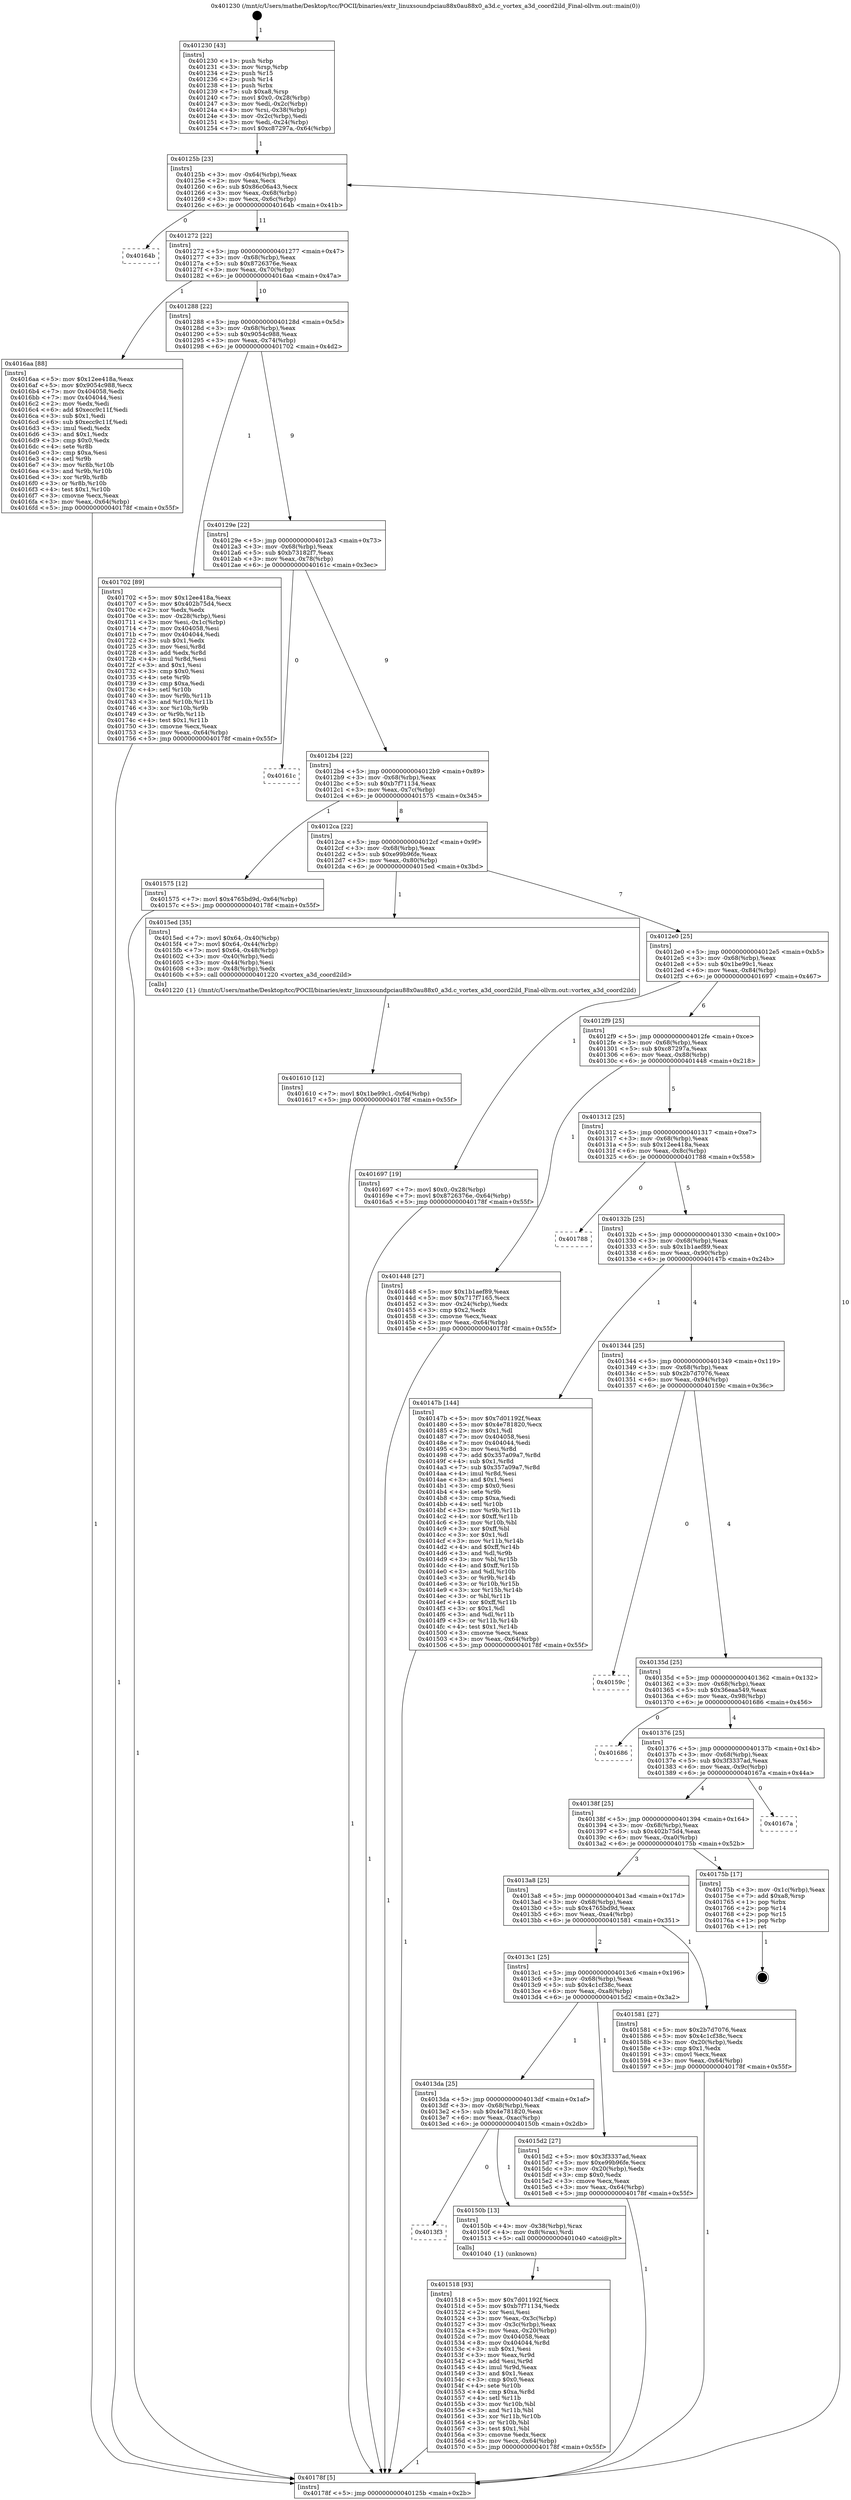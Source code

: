 digraph "0x401230" {
  label = "0x401230 (/mnt/c/Users/mathe/Desktop/tcc/POCII/binaries/extr_linuxsoundpciau88x0au88x0_a3d.c_vortex_a3d_coord2ild_Final-ollvm.out::main(0))"
  labelloc = "t"
  node[shape=record]

  Entry [label="",width=0.3,height=0.3,shape=circle,fillcolor=black,style=filled]
  "0x40125b" [label="{
     0x40125b [23]\l
     | [instrs]\l
     &nbsp;&nbsp;0x40125b \<+3\>: mov -0x64(%rbp),%eax\l
     &nbsp;&nbsp;0x40125e \<+2\>: mov %eax,%ecx\l
     &nbsp;&nbsp;0x401260 \<+6\>: sub $0x86c06a43,%ecx\l
     &nbsp;&nbsp;0x401266 \<+3\>: mov %eax,-0x68(%rbp)\l
     &nbsp;&nbsp;0x401269 \<+3\>: mov %ecx,-0x6c(%rbp)\l
     &nbsp;&nbsp;0x40126c \<+6\>: je 000000000040164b \<main+0x41b\>\l
  }"]
  "0x40164b" [label="{
     0x40164b\l
  }", style=dashed]
  "0x401272" [label="{
     0x401272 [22]\l
     | [instrs]\l
     &nbsp;&nbsp;0x401272 \<+5\>: jmp 0000000000401277 \<main+0x47\>\l
     &nbsp;&nbsp;0x401277 \<+3\>: mov -0x68(%rbp),%eax\l
     &nbsp;&nbsp;0x40127a \<+5\>: sub $0x8726376e,%eax\l
     &nbsp;&nbsp;0x40127f \<+3\>: mov %eax,-0x70(%rbp)\l
     &nbsp;&nbsp;0x401282 \<+6\>: je 00000000004016aa \<main+0x47a\>\l
  }"]
  Exit [label="",width=0.3,height=0.3,shape=circle,fillcolor=black,style=filled,peripheries=2]
  "0x4016aa" [label="{
     0x4016aa [88]\l
     | [instrs]\l
     &nbsp;&nbsp;0x4016aa \<+5\>: mov $0x12ee418a,%eax\l
     &nbsp;&nbsp;0x4016af \<+5\>: mov $0x9054c988,%ecx\l
     &nbsp;&nbsp;0x4016b4 \<+7\>: mov 0x404058,%edx\l
     &nbsp;&nbsp;0x4016bb \<+7\>: mov 0x404044,%esi\l
     &nbsp;&nbsp;0x4016c2 \<+2\>: mov %edx,%edi\l
     &nbsp;&nbsp;0x4016c4 \<+6\>: add $0xecc9c11f,%edi\l
     &nbsp;&nbsp;0x4016ca \<+3\>: sub $0x1,%edi\l
     &nbsp;&nbsp;0x4016cd \<+6\>: sub $0xecc9c11f,%edi\l
     &nbsp;&nbsp;0x4016d3 \<+3\>: imul %edi,%edx\l
     &nbsp;&nbsp;0x4016d6 \<+3\>: and $0x1,%edx\l
     &nbsp;&nbsp;0x4016d9 \<+3\>: cmp $0x0,%edx\l
     &nbsp;&nbsp;0x4016dc \<+4\>: sete %r8b\l
     &nbsp;&nbsp;0x4016e0 \<+3\>: cmp $0xa,%esi\l
     &nbsp;&nbsp;0x4016e3 \<+4\>: setl %r9b\l
     &nbsp;&nbsp;0x4016e7 \<+3\>: mov %r8b,%r10b\l
     &nbsp;&nbsp;0x4016ea \<+3\>: and %r9b,%r10b\l
     &nbsp;&nbsp;0x4016ed \<+3\>: xor %r9b,%r8b\l
     &nbsp;&nbsp;0x4016f0 \<+3\>: or %r8b,%r10b\l
     &nbsp;&nbsp;0x4016f3 \<+4\>: test $0x1,%r10b\l
     &nbsp;&nbsp;0x4016f7 \<+3\>: cmovne %ecx,%eax\l
     &nbsp;&nbsp;0x4016fa \<+3\>: mov %eax,-0x64(%rbp)\l
     &nbsp;&nbsp;0x4016fd \<+5\>: jmp 000000000040178f \<main+0x55f\>\l
  }"]
  "0x401288" [label="{
     0x401288 [22]\l
     | [instrs]\l
     &nbsp;&nbsp;0x401288 \<+5\>: jmp 000000000040128d \<main+0x5d\>\l
     &nbsp;&nbsp;0x40128d \<+3\>: mov -0x68(%rbp),%eax\l
     &nbsp;&nbsp;0x401290 \<+5\>: sub $0x9054c988,%eax\l
     &nbsp;&nbsp;0x401295 \<+3\>: mov %eax,-0x74(%rbp)\l
     &nbsp;&nbsp;0x401298 \<+6\>: je 0000000000401702 \<main+0x4d2\>\l
  }"]
  "0x401610" [label="{
     0x401610 [12]\l
     | [instrs]\l
     &nbsp;&nbsp;0x401610 \<+7\>: movl $0x1be99c1,-0x64(%rbp)\l
     &nbsp;&nbsp;0x401617 \<+5\>: jmp 000000000040178f \<main+0x55f\>\l
  }"]
  "0x401702" [label="{
     0x401702 [89]\l
     | [instrs]\l
     &nbsp;&nbsp;0x401702 \<+5\>: mov $0x12ee418a,%eax\l
     &nbsp;&nbsp;0x401707 \<+5\>: mov $0x402b75d4,%ecx\l
     &nbsp;&nbsp;0x40170c \<+2\>: xor %edx,%edx\l
     &nbsp;&nbsp;0x40170e \<+3\>: mov -0x28(%rbp),%esi\l
     &nbsp;&nbsp;0x401711 \<+3\>: mov %esi,-0x1c(%rbp)\l
     &nbsp;&nbsp;0x401714 \<+7\>: mov 0x404058,%esi\l
     &nbsp;&nbsp;0x40171b \<+7\>: mov 0x404044,%edi\l
     &nbsp;&nbsp;0x401722 \<+3\>: sub $0x1,%edx\l
     &nbsp;&nbsp;0x401725 \<+3\>: mov %esi,%r8d\l
     &nbsp;&nbsp;0x401728 \<+3\>: add %edx,%r8d\l
     &nbsp;&nbsp;0x40172b \<+4\>: imul %r8d,%esi\l
     &nbsp;&nbsp;0x40172f \<+3\>: and $0x1,%esi\l
     &nbsp;&nbsp;0x401732 \<+3\>: cmp $0x0,%esi\l
     &nbsp;&nbsp;0x401735 \<+4\>: sete %r9b\l
     &nbsp;&nbsp;0x401739 \<+3\>: cmp $0xa,%edi\l
     &nbsp;&nbsp;0x40173c \<+4\>: setl %r10b\l
     &nbsp;&nbsp;0x401740 \<+3\>: mov %r9b,%r11b\l
     &nbsp;&nbsp;0x401743 \<+3\>: and %r10b,%r11b\l
     &nbsp;&nbsp;0x401746 \<+3\>: xor %r10b,%r9b\l
     &nbsp;&nbsp;0x401749 \<+3\>: or %r9b,%r11b\l
     &nbsp;&nbsp;0x40174c \<+4\>: test $0x1,%r11b\l
     &nbsp;&nbsp;0x401750 \<+3\>: cmovne %ecx,%eax\l
     &nbsp;&nbsp;0x401753 \<+3\>: mov %eax,-0x64(%rbp)\l
     &nbsp;&nbsp;0x401756 \<+5\>: jmp 000000000040178f \<main+0x55f\>\l
  }"]
  "0x40129e" [label="{
     0x40129e [22]\l
     | [instrs]\l
     &nbsp;&nbsp;0x40129e \<+5\>: jmp 00000000004012a3 \<main+0x73\>\l
     &nbsp;&nbsp;0x4012a3 \<+3\>: mov -0x68(%rbp),%eax\l
     &nbsp;&nbsp;0x4012a6 \<+5\>: sub $0xb73182f7,%eax\l
     &nbsp;&nbsp;0x4012ab \<+3\>: mov %eax,-0x78(%rbp)\l
     &nbsp;&nbsp;0x4012ae \<+6\>: je 000000000040161c \<main+0x3ec\>\l
  }"]
  "0x401518" [label="{
     0x401518 [93]\l
     | [instrs]\l
     &nbsp;&nbsp;0x401518 \<+5\>: mov $0x7d01192f,%ecx\l
     &nbsp;&nbsp;0x40151d \<+5\>: mov $0xb7f71134,%edx\l
     &nbsp;&nbsp;0x401522 \<+2\>: xor %esi,%esi\l
     &nbsp;&nbsp;0x401524 \<+3\>: mov %eax,-0x3c(%rbp)\l
     &nbsp;&nbsp;0x401527 \<+3\>: mov -0x3c(%rbp),%eax\l
     &nbsp;&nbsp;0x40152a \<+3\>: mov %eax,-0x20(%rbp)\l
     &nbsp;&nbsp;0x40152d \<+7\>: mov 0x404058,%eax\l
     &nbsp;&nbsp;0x401534 \<+8\>: mov 0x404044,%r8d\l
     &nbsp;&nbsp;0x40153c \<+3\>: sub $0x1,%esi\l
     &nbsp;&nbsp;0x40153f \<+3\>: mov %eax,%r9d\l
     &nbsp;&nbsp;0x401542 \<+3\>: add %esi,%r9d\l
     &nbsp;&nbsp;0x401545 \<+4\>: imul %r9d,%eax\l
     &nbsp;&nbsp;0x401549 \<+3\>: and $0x1,%eax\l
     &nbsp;&nbsp;0x40154c \<+3\>: cmp $0x0,%eax\l
     &nbsp;&nbsp;0x40154f \<+4\>: sete %r10b\l
     &nbsp;&nbsp;0x401553 \<+4\>: cmp $0xa,%r8d\l
     &nbsp;&nbsp;0x401557 \<+4\>: setl %r11b\l
     &nbsp;&nbsp;0x40155b \<+3\>: mov %r10b,%bl\l
     &nbsp;&nbsp;0x40155e \<+3\>: and %r11b,%bl\l
     &nbsp;&nbsp;0x401561 \<+3\>: xor %r11b,%r10b\l
     &nbsp;&nbsp;0x401564 \<+3\>: or %r10b,%bl\l
     &nbsp;&nbsp;0x401567 \<+3\>: test $0x1,%bl\l
     &nbsp;&nbsp;0x40156a \<+3\>: cmovne %edx,%ecx\l
     &nbsp;&nbsp;0x40156d \<+3\>: mov %ecx,-0x64(%rbp)\l
     &nbsp;&nbsp;0x401570 \<+5\>: jmp 000000000040178f \<main+0x55f\>\l
  }"]
  "0x40161c" [label="{
     0x40161c\l
  }", style=dashed]
  "0x4012b4" [label="{
     0x4012b4 [22]\l
     | [instrs]\l
     &nbsp;&nbsp;0x4012b4 \<+5\>: jmp 00000000004012b9 \<main+0x89\>\l
     &nbsp;&nbsp;0x4012b9 \<+3\>: mov -0x68(%rbp),%eax\l
     &nbsp;&nbsp;0x4012bc \<+5\>: sub $0xb7f71134,%eax\l
     &nbsp;&nbsp;0x4012c1 \<+3\>: mov %eax,-0x7c(%rbp)\l
     &nbsp;&nbsp;0x4012c4 \<+6\>: je 0000000000401575 \<main+0x345\>\l
  }"]
  "0x4013f3" [label="{
     0x4013f3\l
  }", style=dashed]
  "0x401575" [label="{
     0x401575 [12]\l
     | [instrs]\l
     &nbsp;&nbsp;0x401575 \<+7\>: movl $0x4765bd9d,-0x64(%rbp)\l
     &nbsp;&nbsp;0x40157c \<+5\>: jmp 000000000040178f \<main+0x55f\>\l
  }"]
  "0x4012ca" [label="{
     0x4012ca [22]\l
     | [instrs]\l
     &nbsp;&nbsp;0x4012ca \<+5\>: jmp 00000000004012cf \<main+0x9f\>\l
     &nbsp;&nbsp;0x4012cf \<+3\>: mov -0x68(%rbp),%eax\l
     &nbsp;&nbsp;0x4012d2 \<+5\>: sub $0xe99b96fe,%eax\l
     &nbsp;&nbsp;0x4012d7 \<+3\>: mov %eax,-0x80(%rbp)\l
     &nbsp;&nbsp;0x4012da \<+6\>: je 00000000004015ed \<main+0x3bd\>\l
  }"]
  "0x40150b" [label="{
     0x40150b [13]\l
     | [instrs]\l
     &nbsp;&nbsp;0x40150b \<+4\>: mov -0x38(%rbp),%rax\l
     &nbsp;&nbsp;0x40150f \<+4\>: mov 0x8(%rax),%rdi\l
     &nbsp;&nbsp;0x401513 \<+5\>: call 0000000000401040 \<atoi@plt\>\l
     | [calls]\l
     &nbsp;&nbsp;0x401040 \{1\} (unknown)\l
  }"]
  "0x4015ed" [label="{
     0x4015ed [35]\l
     | [instrs]\l
     &nbsp;&nbsp;0x4015ed \<+7\>: movl $0x64,-0x40(%rbp)\l
     &nbsp;&nbsp;0x4015f4 \<+7\>: movl $0x64,-0x44(%rbp)\l
     &nbsp;&nbsp;0x4015fb \<+7\>: movl $0x64,-0x48(%rbp)\l
     &nbsp;&nbsp;0x401602 \<+3\>: mov -0x40(%rbp),%edi\l
     &nbsp;&nbsp;0x401605 \<+3\>: mov -0x44(%rbp),%esi\l
     &nbsp;&nbsp;0x401608 \<+3\>: mov -0x48(%rbp),%edx\l
     &nbsp;&nbsp;0x40160b \<+5\>: call 0000000000401220 \<vortex_a3d_coord2ild\>\l
     | [calls]\l
     &nbsp;&nbsp;0x401220 \{1\} (/mnt/c/Users/mathe/Desktop/tcc/POCII/binaries/extr_linuxsoundpciau88x0au88x0_a3d.c_vortex_a3d_coord2ild_Final-ollvm.out::vortex_a3d_coord2ild)\l
  }"]
  "0x4012e0" [label="{
     0x4012e0 [25]\l
     | [instrs]\l
     &nbsp;&nbsp;0x4012e0 \<+5\>: jmp 00000000004012e5 \<main+0xb5\>\l
     &nbsp;&nbsp;0x4012e5 \<+3\>: mov -0x68(%rbp),%eax\l
     &nbsp;&nbsp;0x4012e8 \<+5\>: sub $0x1be99c1,%eax\l
     &nbsp;&nbsp;0x4012ed \<+6\>: mov %eax,-0x84(%rbp)\l
     &nbsp;&nbsp;0x4012f3 \<+6\>: je 0000000000401697 \<main+0x467\>\l
  }"]
  "0x4013da" [label="{
     0x4013da [25]\l
     | [instrs]\l
     &nbsp;&nbsp;0x4013da \<+5\>: jmp 00000000004013df \<main+0x1af\>\l
     &nbsp;&nbsp;0x4013df \<+3\>: mov -0x68(%rbp),%eax\l
     &nbsp;&nbsp;0x4013e2 \<+5\>: sub $0x4e781820,%eax\l
     &nbsp;&nbsp;0x4013e7 \<+6\>: mov %eax,-0xac(%rbp)\l
     &nbsp;&nbsp;0x4013ed \<+6\>: je 000000000040150b \<main+0x2db\>\l
  }"]
  "0x401697" [label="{
     0x401697 [19]\l
     | [instrs]\l
     &nbsp;&nbsp;0x401697 \<+7\>: movl $0x0,-0x28(%rbp)\l
     &nbsp;&nbsp;0x40169e \<+7\>: movl $0x8726376e,-0x64(%rbp)\l
     &nbsp;&nbsp;0x4016a5 \<+5\>: jmp 000000000040178f \<main+0x55f\>\l
  }"]
  "0x4012f9" [label="{
     0x4012f9 [25]\l
     | [instrs]\l
     &nbsp;&nbsp;0x4012f9 \<+5\>: jmp 00000000004012fe \<main+0xce\>\l
     &nbsp;&nbsp;0x4012fe \<+3\>: mov -0x68(%rbp),%eax\l
     &nbsp;&nbsp;0x401301 \<+5\>: sub $0xc87297a,%eax\l
     &nbsp;&nbsp;0x401306 \<+6\>: mov %eax,-0x88(%rbp)\l
     &nbsp;&nbsp;0x40130c \<+6\>: je 0000000000401448 \<main+0x218\>\l
  }"]
  "0x4015d2" [label="{
     0x4015d2 [27]\l
     | [instrs]\l
     &nbsp;&nbsp;0x4015d2 \<+5\>: mov $0x3f3337ad,%eax\l
     &nbsp;&nbsp;0x4015d7 \<+5\>: mov $0xe99b96fe,%ecx\l
     &nbsp;&nbsp;0x4015dc \<+3\>: mov -0x20(%rbp),%edx\l
     &nbsp;&nbsp;0x4015df \<+3\>: cmp $0x0,%edx\l
     &nbsp;&nbsp;0x4015e2 \<+3\>: cmove %ecx,%eax\l
     &nbsp;&nbsp;0x4015e5 \<+3\>: mov %eax,-0x64(%rbp)\l
     &nbsp;&nbsp;0x4015e8 \<+5\>: jmp 000000000040178f \<main+0x55f\>\l
  }"]
  "0x401448" [label="{
     0x401448 [27]\l
     | [instrs]\l
     &nbsp;&nbsp;0x401448 \<+5\>: mov $0x1b1aef89,%eax\l
     &nbsp;&nbsp;0x40144d \<+5\>: mov $0x717f7165,%ecx\l
     &nbsp;&nbsp;0x401452 \<+3\>: mov -0x24(%rbp),%edx\l
     &nbsp;&nbsp;0x401455 \<+3\>: cmp $0x2,%edx\l
     &nbsp;&nbsp;0x401458 \<+3\>: cmovne %ecx,%eax\l
     &nbsp;&nbsp;0x40145b \<+3\>: mov %eax,-0x64(%rbp)\l
     &nbsp;&nbsp;0x40145e \<+5\>: jmp 000000000040178f \<main+0x55f\>\l
  }"]
  "0x401312" [label="{
     0x401312 [25]\l
     | [instrs]\l
     &nbsp;&nbsp;0x401312 \<+5\>: jmp 0000000000401317 \<main+0xe7\>\l
     &nbsp;&nbsp;0x401317 \<+3\>: mov -0x68(%rbp),%eax\l
     &nbsp;&nbsp;0x40131a \<+5\>: sub $0x12ee418a,%eax\l
     &nbsp;&nbsp;0x40131f \<+6\>: mov %eax,-0x8c(%rbp)\l
     &nbsp;&nbsp;0x401325 \<+6\>: je 0000000000401788 \<main+0x558\>\l
  }"]
  "0x40178f" [label="{
     0x40178f [5]\l
     | [instrs]\l
     &nbsp;&nbsp;0x40178f \<+5\>: jmp 000000000040125b \<main+0x2b\>\l
  }"]
  "0x401230" [label="{
     0x401230 [43]\l
     | [instrs]\l
     &nbsp;&nbsp;0x401230 \<+1\>: push %rbp\l
     &nbsp;&nbsp;0x401231 \<+3\>: mov %rsp,%rbp\l
     &nbsp;&nbsp;0x401234 \<+2\>: push %r15\l
     &nbsp;&nbsp;0x401236 \<+2\>: push %r14\l
     &nbsp;&nbsp;0x401238 \<+1\>: push %rbx\l
     &nbsp;&nbsp;0x401239 \<+7\>: sub $0xa8,%rsp\l
     &nbsp;&nbsp;0x401240 \<+7\>: movl $0x0,-0x28(%rbp)\l
     &nbsp;&nbsp;0x401247 \<+3\>: mov %edi,-0x2c(%rbp)\l
     &nbsp;&nbsp;0x40124a \<+4\>: mov %rsi,-0x38(%rbp)\l
     &nbsp;&nbsp;0x40124e \<+3\>: mov -0x2c(%rbp),%edi\l
     &nbsp;&nbsp;0x401251 \<+3\>: mov %edi,-0x24(%rbp)\l
     &nbsp;&nbsp;0x401254 \<+7\>: movl $0xc87297a,-0x64(%rbp)\l
  }"]
  "0x4013c1" [label="{
     0x4013c1 [25]\l
     | [instrs]\l
     &nbsp;&nbsp;0x4013c1 \<+5\>: jmp 00000000004013c6 \<main+0x196\>\l
     &nbsp;&nbsp;0x4013c6 \<+3\>: mov -0x68(%rbp),%eax\l
     &nbsp;&nbsp;0x4013c9 \<+5\>: sub $0x4c1cf38c,%eax\l
     &nbsp;&nbsp;0x4013ce \<+6\>: mov %eax,-0xa8(%rbp)\l
     &nbsp;&nbsp;0x4013d4 \<+6\>: je 00000000004015d2 \<main+0x3a2\>\l
  }"]
  "0x401788" [label="{
     0x401788\l
  }", style=dashed]
  "0x40132b" [label="{
     0x40132b [25]\l
     | [instrs]\l
     &nbsp;&nbsp;0x40132b \<+5\>: jmp 0000000000401330 \<main+0x100\>\l
     &nbsp;&nbsp;0x401330 \<+3\>: mov -0x68(%rbp),%eax\l
     &nbsp;&nbsp;0x401333 \<+5\>: sub $0x1b1aef89,%eax\l
     &nbsp;&nbsp;0x401338 \<+6\>: mov %eax,-0x90(%rbp)\l
     &nbsp;&nbsp;0x40133e \<+6\>: je 000000000040147b \<main+0x24b\>\l
  }"]
  "0x401581" [label="{
     0x401581 [27]\l
     | [instrs]\l
     &nbsp;&nbsp;0x401581 \<+5\>: mov $0x2b7d7076,%eax\l
     &nbsp;&nbsp;0x401586 \<+5\>: mov $0x4c1cf38c,%ecx\l
     &nbsp;&nbsp;0x40158b \<+3\>: mov -0x20(%rbp),%edx\l
     &nbsp;&nbsp;0x40158e \<+3\>: cmp $0x1,%edx\l
     &nbsp;&nbsp;0x401591 \<+3\>: cmovl %ecx,%eax\l
     &nbsp;&nbsp;0x401594 \<+3\>: mov %eax,-0x64(%rbp)\l
     &nbsp;&nbsp;0x401597 \<+5\>: jmp 000000000040178f \<main+0x55f\>\l
  }"]
  "0x40147b" [label="{
     0x40147b [144]\l
     | [instrs]\l
     &nbsp;&nbsp;0x40147b \<+5\>: mov $0x7d01192f,%eax\l
     &nbsp;&nbsp;0x401480 \<+5\>: mov $0x4e781820,%ecx\l
     &nbsp;&nbsp;0x401485 \<+2\>: mov $0x1,%dl\l
     &nbsp;&nbsp;0x401487 \<+7\>: mov 0x404058,%esi\l
     &nbsp;&nbsp;0x40148e \<+7\>: mov 0x404044,%edi\l
     &nbsp;&nbsp;0x401495 \<+3\>: mov %esi,%r8d\l
     &nbsp;&nbsp;0x401498 \<+7\>: add $0x357a09a7,%r8d\l
     &nbsp;&nbsp;0x40149f \<+4\>: sub $0x1,%r8d\l
     &nbsp;&nbsp;0x4014a3 \<+7\>: sub $0x357a09a7,%r8d\l
     &nbsp;&nbsp;0x4014aa \<+4\>: imul %r8d,%esi\l
     &nbsp;&nbsp;0x4014ae \<+3\>: and $0x1,%esi\l
     &nbsp;&nbsp;0x4014b1 \<+3\>: cmp $0x0,%esi\l
     &nbsp;&nbsp;0x4014b4 \<+4\>: sete %r9b\l
     &nbsp;&nbsp;0x4014b8 \<+3\>: cmp $0xa,%edi\l
     &nbsp;&nbsp;0x4014bb \<+4\>: setl %r10b\l
     &nbsp;&nbsp;0x4014bf \<+3\>: mov %r9b,%r11b\l
     &nbsp;&nbsp;0x4014c2 \<+4\>: xor $0xff,%r11b\l
     &nbsp;&nbsp;0x4014c6 \<+3\>: mov %r10b,%bl\l
     &nbsp;&nbsp;0x4014c9 \<+3\>: xor $0xff,%bl\l
     &nbsp;&nbsp;0x4014cc \<+3\>: xor $0x1,%dl\l
     &nbsp;&nbsp;0x4014cf \<+3\>: mov %r11b,%r14b\l
     &nbsp;&nbsp;0x4014d2 \<+4\>: and $0xff,%r14b\l
     &nbsp;&nbsp;0x4014d6 \<+3\>: and %dl,%r9b\l
     &nbsp;&nbsp;0x4014d9 \<+3\>: mov %bl,%r15b\l
     &nbsp;&nbsp;0x4014dc \<+4\>: and $0xff,%r15b\l
     &nbsp;&nbsp;0x4014e0 \<+3\>: and %dl,%r10b\l
     &nbsp;&nbsp;0x4014e3 \<+3\>: or %r9b,%r14b\l
     &nbsp;&nbsp;0x4014e6 \<+3\>: or %r10b,%r15b\l
     &nbsp;&nbsp;0x4014e9 \<+3\>: xor %r15b,%r14b\l
     &nbsp;&nbsp;0x4014ec \<+3\>: or %bl,%r11b\l
     &nbsp;&nbsp;0x4014ef \<+4\>: xor $0xff,%r11b\l
     &nbsp;&nbsp;0x4014f3 \<+3\>: or $0x1,%dl\l
     &nbsp;&nbsp;0x4014f6 \<+3\>: and %dl,%r11b\l
     &nbsp;&nbsp;0x4014f9 \<+3\>: or %r11b,%r14b\l
     &nbsp;&nbsp;0x4014fc \<+4\>: test $0x1,%r14b\l
     &nbsp;&nbsp;0x401500 \<+3\>: cmovne %ecx,%eax\l
     &nbsp;&nbsp;0x401503 \<+3\>: mov %eax,-0x64(%rbp)\l
     &nbsp;&nbsp;0x401506 \<+5\>: jmp 000000000040178f \<main+0x55f\>\l
  }"]
  "0x401344" [label="{
     0x401344 [25]\l
     | [instrs]\l
     &nbsp;&nbsp;0x401344 \<+5\>: jmp 0000000000401349 \<main+0x119\>\l
     &nbsp;&nbsp;0x401349 \<+3\>: mov -0x68(%rbp),%eax\l
     &nbsp;&nbsp;0x40134c \<+5\>: sub $0x2b7d7076,%eax\l
     &nbsp;&nbsp;0x401351 \<+6\>: mov %eax,-0x94(%rbp)\l
     &nbsp;&nbsp;0x401357 \<+6\>: je 000000000040159c \<main+0x36c\>\l
  }"]
  "0x4013a8" [label="{
     0x4013a8 [25]\l
     | [instrs]\l
     &nbsp;&nbsp;0x4013a8 \<+5\>: jmp 00000000004013ad \<main+0x17d\>\l
     &nbsp;&nbsp;0x4013ad \<+3\>: mov -0x68(%rbp),%eax\l
     &nbsp;&nbsp;0x4013b0 \<+5\>: sub $0x4765bd9d,%eax\l
     &nbsp;&nbsp;0x4013b5 \<+6\>: mov %eax,-0xa4(%rbp)\l
     &nbsp;&nbsp;0x4013bb \<+6\>: je 0000000000401581 \<main+0x351\>\l
  }"]
  "0x40159c" [label="{
     0x40159c\l
  }", style=dashed]
  "0x40135d" [label="{
     0x40135d [25]\l
     | [instrs]\l
     &nbsp;&nbsp;0x40135d \<+5\>: jmp 0000000000401362 \<main+0x132\>\l
     &nbsp;&nbsp;0x401362 \<+3\>: mov -0x68(%rbp),%eax\l
     &nbsp;&nbsp;0x401365 \<+5\>: sub $0x36eaa549,%eax\l
     &nbsp;&nbsp;0x40136a \<+6\>: mov %eax,-0x98(%rbp)\l
     &nbsp;&nbsp;0x401370 \<+6\>: je 0000000000401686 \<main+0x456\>\l
  }"]
  "0x40175b" [label="{
     0x40175b [17]\l
     | [instrs]\l
     &nbsp;&nbsp;0x40175b \<+3\>: mov -0x1c(%rbp),%eax\l
     &nbsp;&nbsp;0x40175e \<+7\>: add $0xa8,%rsp\l
     &nbsp;&nbsp;0x401765 \<+1\>: pop %rbx\l
     &nbsp;&nbsp;0x401766 \<+2\>: pop %r14\l
     &nbsp;&nbsp;0x401768 \<+2\>: pop %r15\l
     &nbsp;&nbsp;0x40176a \<+1\>: pop %rbp\l
     &nbsp;&nbsp;0x40176b \<+1\>: ret\l
  }"]
  "0x401686" [label="{
     0x401686\l
  }", style=dashed]
  "0x401376" [label="{
     0x401376 [25]\l
     | [instrs]\l
     &nbsp;&nbsp;0x401376 \<+5\>: jmp 000000000040137b \<main+0x14b\>\l
     &nbsp;&nbsp;0x40137b \<+3\>: mov -0x68(%rbp),%eax\l
     &nbsp;&nbsp;0x40137e \<+5\>: sub $0x3f3337ad,%eax\l
     &nbsp;&nbsp;0x401383 \<+6\>: mov %eax,-0x9c(%rbp)\l
     &nbsp;&nbsp;0x401389 \<+6\>: je 000000000040167a \<main+0x44a\>\l
  }"]
  "0x40138f" [label="{
     0x40138f [25]\l
     | [instrs]\l
     &nbsp;&nbsp;0x40138f \<+5\>: jmp 0000000000401394 \<main+0x164\>\l
     &nbsp;&nbsp;0x401394 \<+3\>: mov -0x68(%rbp),%eax\l
     &nbsp;&nbsp;0x401397 \<+5\>: sub $0x402b75d4,%eax\l
     &nbsp;&nbsp;0x40139c \<+6\>: mov %eax,-0xa0(%rbp)\l
     &nbsp;&nbsp;0x4013a2 \<+6\>: je 000000000040175b \<main+0x52b\>\l
  }"]
  "0x40167a" [label="{
     0x40167a\l
  }", style=dashed]
  Entry -> "0x401230" [label=" 1"]
  "0x40125b" -> "0x40164b" [label=" 0"]
  "0x40125b" -> "0x401272" [label=" 11"]
  "0x40175b" -> Exit [label=" 1"]
  "0x401272" -> "0x4016aa" [label=" 1"]
  "0x401272" -> "0x401288" [label=" 10"]
  "0x401702" -> "0x40178f" [label=" 1"]
  "0x401288" -> "0x401702" [label=" 1"]
  "0x401288" -> "0x40129e" [label=" 9"]
  "0x4016aa" -> "0x40178f" [label=" 1"]
  "0x40129e" -> "0x40161c" [label=" 0"]
  "0x40129e" -> "0x4012b4" [label=" 9"]
  "0x401697" -> "0x40178f" [label=" 1"]
  "0x4012b4" -> "0x401575" [label=" 1"]
  "0x4012b4" -> "0x4012ca" [label=" 8"]
  "0x401610" -> "0x40178f" [label=" 1"]
  "0x4012ca" -> "0x4015ed" [label=" 1"]
  "0x4012ca" -> "0x4012e0" [label=" 7"]
  "0x4015ed" -> "0x401610" [label=" 1"]
  "0x4012e0" -> "0x401697" [label=" 1"]
  "0x4012e0" -> "0x4012f9" [label=" 6"]
  "0x401581" -> "0x40178f" [label=" 1"]
  "0x4012f9" -> "0x401448" [label=" 1"]
  "0x4012f9" -> "0x401312" [label=" 5"]
  "0x401448" -> "0x40178f" [label=" 1"]
  "0x401230" -> "0x40125b" [label=" 1"]
  "0x40178f" -> "0x40125b" [label=" 10"]
  "0x401575" -> "0x40178f" [label=" 1"]
  "0x401312" -> "0x401788" [label=" 0"]
  "0x401312" -> "0x40132b" [label=" 5"]
  "0x40150b" -> "0x401518" [label=" 1"]
  "0x40132b" -> "0x40147b" [label=" 1"]
  "0x40132b" -> "0x401344" [label=" 4"]
  "0x40147b" -> "0x40178f" [label=" 1"]
  "0x4013da" -> "0x4013f3" [label=" 0"]
  "0x401344" -> "0x40159c" [label=" 0"]
  "0x401344" -> "0x40135d" [label=" 4"]
  "0x4015d2" -> "0x40178f" [label=" 1"]
  "0x40135d" -> "0x401686" [label=" 0"]
  "0x40135d" -> "0x401376" [label=" 4"]
  "0x4013c1" -> "0x4013da" [label=" 1"]
  "0x401376" -> "0x40167a" [label=" 0"]
  "0x401376" -> "0x40138f" [label=" 4"]
  "0x4013c1" -> "0x4015d2" [label=" 1"]
  "0x40138f" -> "0x40175b" [label=" 1"]
  "0x40138f" -> "0x4013a8" [label=" 3"]
  "0x4013da" -> "0x40150b" [label=" 1"]
  "0x4013a8" -> "0x401581" [label=" 1"]
  "0x4013a8" -> "0x4013c1" [label=" 2"]
  "0x401518" -> "0x40178f" [label=" 1"]
}
